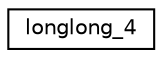 digraph "Graphical Class Hierarchy"
{
  edge [fontname="Helvetica",fontsize="10",labelfontname="Helvetica",labelfontsize="10"];
  node [fontname="Helvetica",fontsize="10",shape=record];
  rankdir="LR";
  Node1 [label="longlong_4",height=0.2,width=0.4,color="black", fillcolor="white", style="filled",URL="$classlonglong__4.html"];
}
